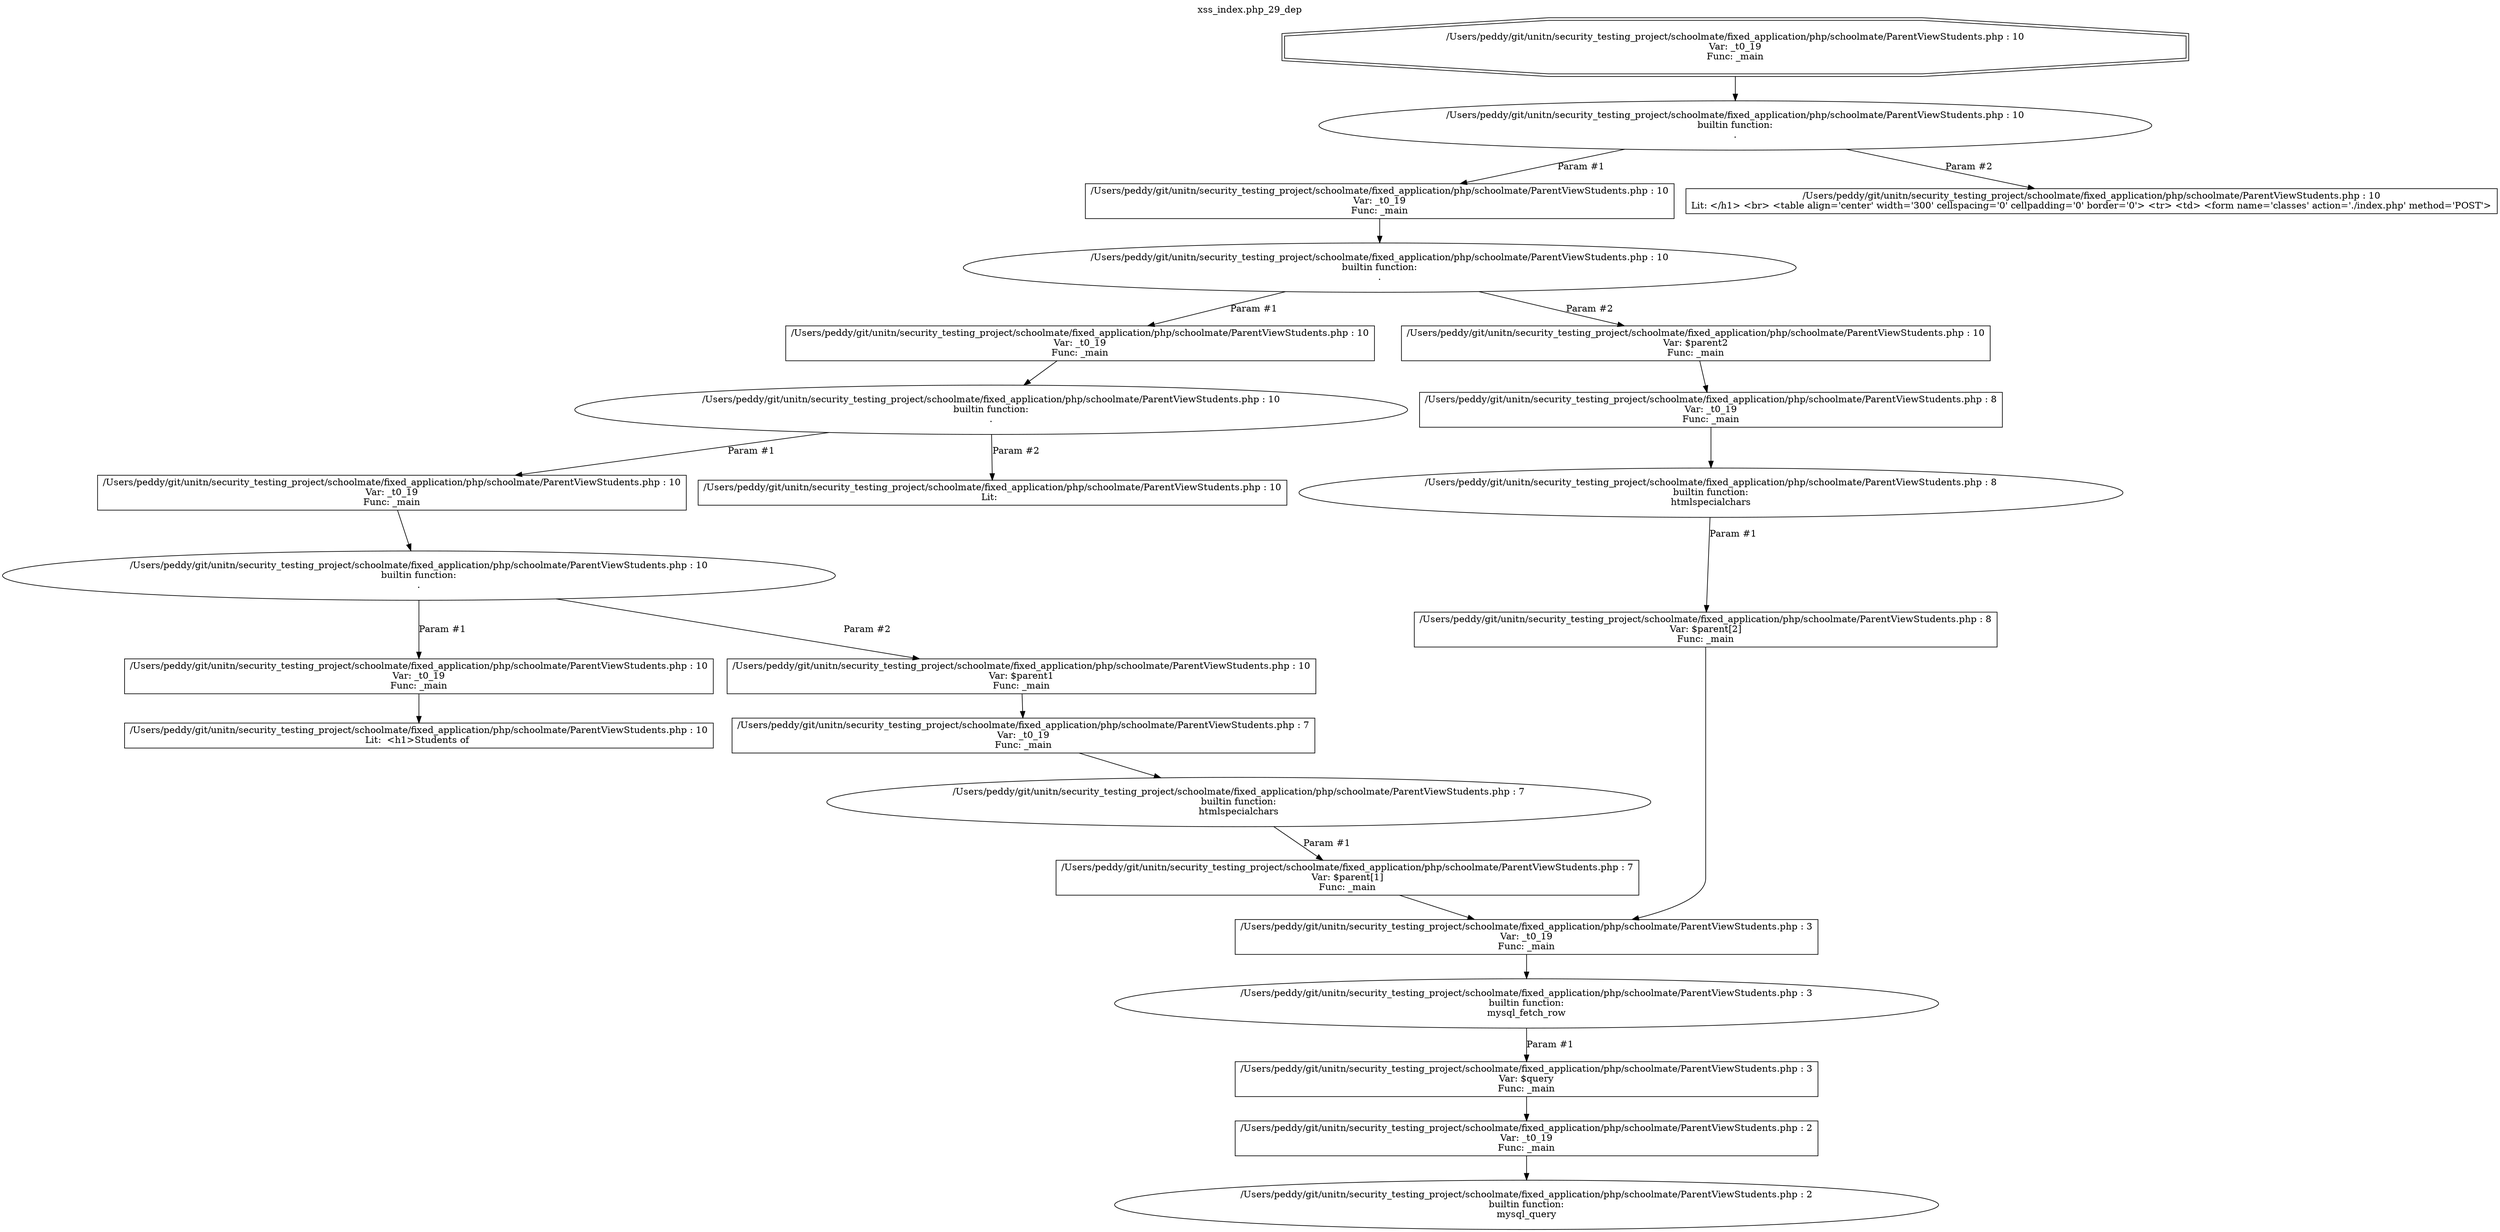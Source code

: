 digraph cfg {
  label="xss_index.php_29_dep";
  labelloc=t;
  n1 [shape=doubleoctagon, label="/Users/peddy/git/unitn/security_testing_project/schoolmate/fixed_application/php/schoolmate/ParentViewStudents.php : 10\nVar: _t0_19\nFunc: _main\n"];
  n2 [shape=ellipse, label="/Users/peddy/git/unitn/security_testing_project/schoolmate/fixed_application/php/schoolmate/ParentViewStudents.php : 10\nbuiltin function:\n.\n"];
  n3 [shape=box, label="/Users/peddy/git/unitn/security_testing_project/schoolmate/fixed_application/php/schoolmate/ParentViewStudents.php : 10\nVar: _t0_19\nFunc: _main\n"];
  n4 [shape=ellipse, label="/Users/peddy/git/unitn/security_testing_project/schoolmate/fixed_application/php/schoolmate/ParentViewStudents.php : 10\nbuiltin function:\n.\n"];
  n5 [shape=box, label="/Users/peddy/git/unitn/security_testing_project/schoolmate/fixed_application/php/schoolmate/ParentViewStudents.php : 10\nVar: _t0_19\nFunc: _main\n"];
  n6 [shape=ellipse, label="/Users/peddy/git/unitn/security_testing_project/schoolmate/fixed_application/php/schoolmate/ParentViewStudents.php : 10\nbuiltin function:\n.\n"];
  n7 [shape=box, label="/Users/peddy/git/unitn/security_testing_project/schoolmate/fixed_application/php/schoolmate/ParentViewStudents.php : 10\nVar: _t0_19\nFunc: _main\n"];
  n8 [shape=ellipse, label="/Users/peddy/git/unitn/security_testing_project/schoolmate/fixed_application/php/schoolmate/ParentViewStudents.php : 10\nbuiltin function:\n.\n"];
  n9 [shape=box, label="/Users/peddy/git/unitn/security_testing_project/schoolmate/fixed_application/php/schoolmate/ParentViewStudents.php : 10\nVar: _t0_19\nFunc: _main\n"];
  n10 [shape=box, label="/Users/peddy/git/unitn/security_testing_project/schoolmate/fixed_application/php/schoolmate/ParentViewStudents.php : 10\nLit:  <h1>Students of \n"];
  n11 [shape=box, label="/Users/peddy/git/unitn/security_testing_project/schoolmate/fixed_application/php/schoolmate/ParentViewStudents.php : 10\nVar: $parent1\nFunc: _main\n"];
  n12 [shape=box, label="/Users/peddy/git/unitn/security_testing_project/schoolmate/fixed_application/php/schoolmate/ParentViewStudents.php : 7\nVar: _t0_19\nFunc: _main\n"];
  n13 [shape=ellipse, label="/Users/peddy/git/unitn/security_testing_project/schoolmate/fixed_application/php/schoolmate/ParentViewStudents.php : 7\nbuiltin function:\nhtmlspecialchars\n"];
  n14 [shape=box, label="/Users/peddy/git/unitn/security_testing_project/schoolmate/fixed_application/php/schoolmate/ParentViewStudents.php : 7\nVar: $parent[1]\nFunc: _main\n"];
  n15 [shape=box, label="/Users/peddy/git/unitn/security_testing_project/schoolmate/fixed_application/php/schoolmate/ParentViewStudents.php : 3\nVar: _t0_19\nFunc: _main\n"];
  n16 [shape=ellipse, label="/Users/peddy/git/unitn/security_testing_project/schoolmate/fixed_application/php/schoolmate/ParentViewStudents.php : 3\nbuiltin function:\nmysql_fetch_row\n"];
  n17 [shape=box, label="/Users/peddy/git/unitn/security_testing_project/schoolmate/fixed_application/php/schoolmate/ParentViewStudents.php : 3\nVar: $query\nFunc: _main\n"];
  n18 [shape=box, label="/Users/peddy/git/unitn/security_testing_project/schoolmate/fixed_application/php/schoolmate/ParentViewStudents.php : 2\nVar: _t0_19\nFunc: _main\n"];
  n19 [shape=ellipse, label="/Users/peddy/git/unitn/security_testing_project/schoolmate/fixed_application/php/schoolmate/ParentViewStudents.php : 2\nbuiltin function:\nmysql_query\n"];
  n20 [shape=box, label="/Users/peddy/git/unitn/security_testing_project/schoolmate/fixed_application/php/schoolmate/ParentViewStudents.php : 10\nLit:  \n"];
  n21 [shape=box, label="/Users/peddy/git/unitn/security_testing_project/schoolmate/fixed_application/php/schoolmate/ParentViewStudents.php : 10\nVar: $parent2\nFunc: _main\n"];
  n22 [shape=box, label="/Users/peddy/git/unitn/security_testing_project/schoolmate/fixed_application/php/schoolmate/ParentViewStudents.php : 8\nVar: _t0_19\nFunc: _main\n"];
  n23 [shape=ellipse, label="/Users/peddy/git/unitn/security_testing_project/schoolmate/fixed_application/php/schoolmate/ParentViewStudents.php : 8\nbuiltin function:\nhtmlspecialchars\n"];
  n24 [shape=box, label="/Users/peddy/git/unitn/security_testing_project/schoolmate/fixed_application/php/schoolmate/ParentViewStudents.php : 8\nVar: $parent[2]\nFunc: _main\n"];
  n25 [shape=box, label="/Users/peddy/git/unitn/security_testing_project/schoolmate/fixed_application/php/schoolmate/ParentViewStudents.php : 10\nLit: </h1> <br> <table align='center' width='300' cellspacing='0' cellpadding='0' border='0'> <tr> <td> <form name='classes' action='./index.php' method='POST'>\n"];
  n1 -> n2;
  n3 -> n4;
  n5 -> n6;
  n7 -> n8;
  n9 -> n10;
  n8 -> n9[label="Param #1"];
  n8 -> n11[label="Param #2"];
  n12 -> n13;
  n15 -> n16;
  n18 -> n19;
  n17 -> n18;
  n16 -> n17[label="Param #1"];
  n14 -> n15;
  n13 -> n14[label="Param #1"];
  n11 -> n12;
  n6 -> n7[label="Param #1"];
  n6 -> n20[label="Param #2"];
  n4 -> n5[label="Param #1"];
  n4 -> n21[label="Param #2"];
  n22 -> n23;
  n24 -> n15;
  n23 -> n24[label="Param #1"];
  n21 -> n22;
  n2 -> n3[label="Param #1"];
  n2 -> n25[label="Param #2"];
}
